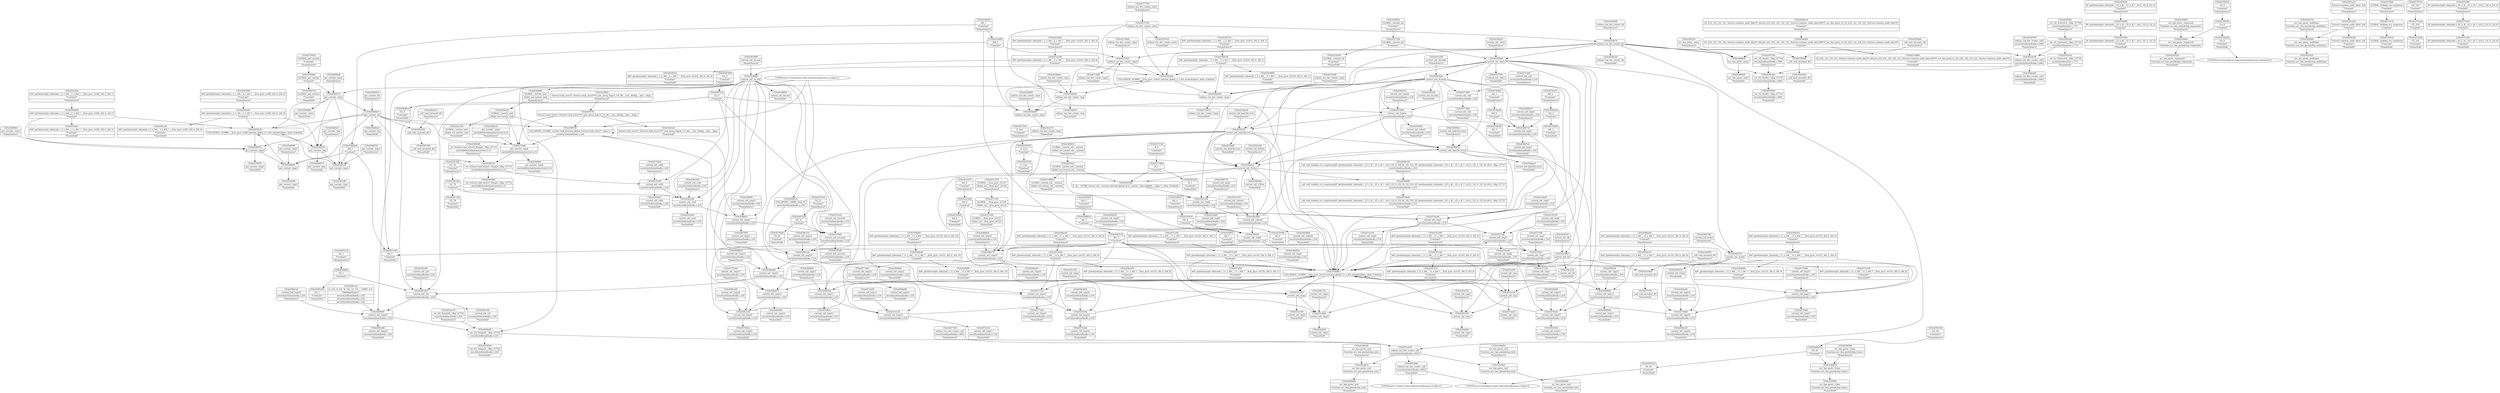 digraph {
	CE0x4581cf0 [shape=record,shape=Mrecord,label="{CE0x4581cf0|i64*_getelementptr_inbounds_(_2_x_i64_,_2_x_i64_*___llvm_gcov_ctr98,_i64_0,_i64_0)|*Constant*|*SummSink*}"]
	CE0x45999e0 [shape=record,shape=Mrecord,label="{CE0x45999e0|current_sid:_land.lhs.true2|*SummSource*}"]
	CE0x4571f80 [shape=record,shape=Mrecord,label="{CE0x4571f80|i8_1|*Constant*}"]
	CE0x458bff0 [shape=record,shape=Mrecord,label="{CE0x458bff0|i64*_getelementptr_inbounds_(_11_x_i64_,_11_x_i64_*___llvm_gcov_ctr125,_i64_0,_i64_10)|*Constant*|*SummSink*}"]
	CE0x4557590 [shape=record,shape=Mrecord,label="{CE0x4557590|current_sid:_entry|*SummSink*}"]
	CE0x4567850 [shape=record,shape=Mrecord,label="{CE0x4567850|current_sid:_tmp21|security/selinux/hooks.c,218|*SummSink*}"]
	CE0x456bab0 [shape=record,shape=Mrecord,label="{CE0x456bab0|current_sid:_tmp18|security/selinux/hooks.c,218|*SummSource*}"]
	CE0x45814d0 [shape=record,shape=Mrecord,label="{CE0x45814d0|current_sid:_cred|security/selinux/hooks.c,218}"]
	CE0x455c300 [shape=record,shape=Mrecord,label="{CE0x455c300|current_sid:_tmp2|*SummSource*}"]
	CE0x4585130 [shape=record,shape=Mrecord,label="{CE0x4585130|i32_1|*Constant*|*SummSource*}"]
	CE0x457e370 [shape=record,shape=Mrecord,label="{CE0x457e370|GLOBAL:___llvm_gcov_ctr125|Global_var:__llvm_gcov_ctr125|*SummSource*}"]
	CE0x455fe40 [shape=record,shape=Mrecord,label="{CE0x455fe40|current_sid:_tmp9|security/selinux/hooks.c,218}"]
	CE0x455f2d0 [shape=record,shape=Mrecord,label="{CE0x455f2d0|i8*_getelementptr_inbounds_(_25_x_i8_,_25_x_i8_*_.str3,_i32_0,_i32_0)|*Constant*|*SummSource*}"]
	CE0x459de50 [shape=record,shape=Mrecord,label="{CE0x459de50|GLOBAL:_current_task|Global_var:current_task}"]
	CE0x457a3c0 [shape=record,shape=Mrecord,label="{CE0x457a3c0|current_sid:_tmp12|security/selinux/hooks.c,218|*SummSink*}"]
	CE0x45819e0 [shape=record,shape=Mrecord,label="{CE0x45819e0|current_sid:_sid|security/selinux/hooks.c,220|*SummSource*}"]
	CE0x456ac60 [shape=record,shape=Mrecord,label="{CE0x456ac60|i64*_getelementptr_inbounds_(_11_x_i64_,_11_x_i64_*___llvm_gcov_ctr125,_i64_0,_i64_8)|*Constant*|*SummSink*}"]
	CE0x4559fb0 [shape=record,shape=Mrecord,label="{CE0x4559fb0|avc_has_perm:_requested|Function::avc_has_perm&Arg::requested::|*SummSource*}"]
	CE0x45667d0 [shape=record,shape=Mrecord,label="{CE0x45667d0|current_sid:_if.end|*SummSource*}"]
	CE0x4587b30 [shape=record,shape=Mrecord,label="{CE0x4587b30|current_sid:_if.end|*SummSink*}"]
	CE0x4563640 [shape=record,shape=Mrecord,label="{CE0x4563640|current_sid:_tobool1|security/selinux/hooks.c,218}"]
	CE0x4568810 [shape=record,shape=Mrecord,label="{CE0x4568810|i64_5|*Constant*}"]
	CE0x4563750 [shape=record,shape=Mrecord,label="{CE0x4563750|current_sid:_tobool1|security/selinux/hooks.c,218|*SummSource*}"]
	CE0x4580bf0 [shape=record,shape=Mrecord,label="{CE0x4580bf0|current_sid:_tmp13|security/selinux/hooks.c,218}"]
	CE0x4573df0 [shape=record,shape=Mrecord,label="{CE0x4573df0|selinux_tun_dev_create:_tmp3|*SummSink*}"]
	CE0x458bcf0 [shape=record,shape=Mrecord,label="{CE0x458bcf0|i64*_getelementptr_inbounds_(_11_x_i64_,_11_x_i64_*___llvm_gcov_ctr125,_i64_0,_i64_10)|*Constant*}"]
	CE0x457c400 [shape=record,shape=Mrecord,label="{CE0x457c400|current_sid:_call|security/selinux/hooks.c,218|*SummSource*}"]
	CE0x4570a60 [shape=record,shape=Mrecord,label="{CE0x4570a60|get_current:_tmp4|./arch/x86/include/asm/current.h,14}"]
	CE0x4566970 [shape=record,shape=Mrecord,label="{CE0x4566970|get_current:_tmp|*SummSink*}"]
	CE0x457fad0 [shape=record,shape=Mrecord,label="{CE0x457fad0|i32_22|*Constant*|*SummSink*}"]
	CE0x455c190 [shape=record,shape=Mrecord,label="{CE0x455c190|current_sid:_tmp2|*SummSink*}"]
	CE0x4587ca0 [shape=record,shape=Mrecord,label="{CE0x4587ca0|i64*_getelementptr_inbounds_(_11_x_i64_,_11_x_i64_*___llvm_gcov_ctr125,_i64_0,_i64_0)|*Constant*}"]
	CE0x4561b60 [shape=record,shape=Mrecord,label="{CE0x4561b60|current_sid:_do.body}"]
	CE0x4558a50 [shape=record,shape=Mrecord,label="{CE0x4558a50|i64*_getelementptr_inbounds_(_2_x_i64_,_2_x_i64_*___llvm_gcov_ctr410,_i64_0,_i64_0)|*Constant*|*SummSink*}"]
	CE0x455b030 [shape=record,shape=Mrecord,label="{CE0x455b030|i64*_getelementptr_inbounds_(_2_x_i64_,_2_x_i64_*___llvm_gcov_ctr410,_i64_0,_i64_1)|*Constant*}"]
	CE0x4574ed0 [shape=record,shape=Mrecord,label="{CE0x4574ed0|current_sid:_tmp5|security/selinux/hooks.c,218}"]
	CE0x4558580 [shape=record,shape=Mrecord,label="{CE0x4558580|avc_has_perm:_tclass|Function::avc_has_perm&Arg::tclass::|*SummSource*}"]
	CE0x4580b80 [shape=record,shape=Mrecord,label="{CE0x4580b80|current_sid:_tmp13|security/selinux/hooks.c,218|*SummSink*}"]
	CE0x456bc20 [shape=record,shape=Mrecord,label="{CE0x456bc20|current_sid:_tmp18|security/selinux/hooks.c,218|*SummSink*}"]
	CE0x45865c0 [shape=record,shape=Mrecord,label="{CE0x45865c0|get_current:_bb|*SummSource*}"]
	CE0x4567450 [shape=record,shape=Mrecord,label="{CE0x4567450|i1_true|*Constant*|*SummSink*}"]
	CE0x457b330 [shape=record,shape=Mrecord,label="{CE0x457b330|current_sid:_tmp6|security/selinux/hooks.c,218|*SummSource*}"]
	CE0x3e590f0 [shape=record,shape=Mrecord,label="{CE0x3e590f0|avc_has_perm:_tclass|Function::avc_has_perm&Arg::tclass::|*SummSink*}"]
	CE0x4566160 [shape=record,shape=Mrecord,label="{CE0x4566160|_call_void_lockdep_rcu_suspicious(i8*_getelementptr_inbounds_(_25_x_i8_,_25_x_i8_*_.str3,_i32_0,_i32_0),_i32_218,_i8*_getelementptr_inbounds_(_45_x_i8_,_45_x_i8_*_.str12,_i32_0,_i32_0))_#10,_!dbg_!27727|security/selinux/hooks.c,218|*SummSource*}"]
	CE0x457b6b0 [shape=record,shape=Mrecord,label="{CE0x457b6b0|i64_3|*Constant*|*SummSource*}"]
	CE0x4585e00 [shape=record,shape=Mrecord,label="{CE0x4585e00|i64*_getelementptr_inbounds_(_2_x_i64_,_2_x_i64_*___llvm_gcov_ctr98,_i64_0,_i64_0)|*Constant*}"]
	CE0x4563430 [shape=record,shape=Mrecord,label="{CE0x4563430|current_sid:_tmp16|security/selinux/hooks.c,218|*SummSource*}"]
	CE0x457e520 [shape=record,shape=Mrecord,label="{CE0x457e520|selinux_tun_dev_create:_tmp3}"]
	CE0x45796b0 [shape=record,shape=Mrecord,label="{CE0x45796b0|GLOBAL:_get_current|*Constant*}"]
	CE0x458f4c0 [shape=record,shape=Mrecord,label="{CE0x458f4c0|current_sid:_tmp21|security/selinux/hooks.c,218}"]
	CE0x4566550 [shape=record,shape=Mrecord,label="{CE0x4566550|get_current:_tmp1|*SummSource*}"]
	CE0x62d8560 [shape=record,shape=Mrecord,label="{CE0x62d8560|avc_has_perm:_entry|*SummSink*}"]
	CE0x455cbe0 [shape=record,shape=Mrecord,label="{CE0x455cbe0|current_sid:_tmp8|security/selinux/hooks.c,218|*SummSink*}"]
	CE0x455b5b0 [shape=record,shape=Mrecord,label="{CE0x455b5b0|COLLAPSED:_GCMRE___llvm_gcov_ctr410_internal_global_2_x_i64_zeroinitializer:_elem_0:default:}"]
	CE0x455cb70 [shape=record,shape=Mrecord,label="{CE0x455cb70|i64_0|*Constant*|*SummSource*}"]
	CE0x4572c60 [shape=record,shape=Mrecord,label="{CE0x4572c60|i64*_getelementptr_inbounds_(_11_x_i64_,_11_x_i64_*___llvm_gcov_ctr125,_i64_0,_i64_1)|*Constant*|*SummSource*}"]
	CE0x4564f50 [shape=record,shape=Mrecord,label="{CE0x4564f50|current_sid:_tobool|security/selinux/hooks.c,218|*SummSink*}"]
	CE0x4588730 [shape=record,shape=Mrecord,label="{CE0x4588730|current_sid:_tmp4|security/selinux/hooks.c,218}"]
	CE0x4557160 [shape=record,shape=Mrecord,label="{CE0x4557160|GLOBAL:_current_sid|*Constant*}"]
	CE0x4563080 [shape=record,shape=Mrecord,label="{CE0x4563080|current_sid:_do.end|*SummSource*}"]
	CE0x4560c30 [shape=record,shape=Mrecord,label="{CE0x4560c30|_ret_%struct.task_struct*_%tmp4,_!dbg_!27714|./arch/x86/include/asm/current.h,14}"]
	CE0x4587d70 [shape=record,shape=Mrecord,label="{CE0x4587d70|i64*_getelementptr_inbounds_(_11_x_i64_,_11_x_i64_*___llvm_gcov_ctr125,_i64_0,_i64_0)|*Constant*|*SummSink*}"]
	CE0x45861e0 [shape=record,shape=Mrecord,label="{CE0x45861e0|current_sid:_tmp24|security/selinux/hooks.c,220|*SummSource*}"]
	CE0x45bd560 [shape=record,shape=Mrecord,label="{CE0x45bd560|get_current:_tmp3|*SummSink*}"]
	CE0x45ce5e0 [shape=record,shape=Mrecord,label="{CE0x45ce5e0|i64*_getelementptr_inbounds_(_2_x_i64_,_2_x_i64_*___llvm_gcov_ctr98,_i64_0,_i64_1)|*Constant*|*SummSource*}"]
	CE0x455a740 [shape=record,shape=Mrecord,label="{CE0x455a740|i64*_getelementptr_inbounds_(_2_x_i64_,_2_x_i64_*___llvm_gcov_ctr410,_i64_0,_i64_0)|*Constant*}"]
	CE0x457a190 [shape=record,shape=Mrecord,label="{CE0x457a190|i64*_getelementptr_inbounds_(_11_x_i64_,_11_x_i64_*___llvm_gcov_ctr125,_i64_0,_i64_6)|*Constant*|*SummSink*}"]
	"CONST[source:2(external),value:2(dynamic)][purpose:{subject}]"
	CE0x4593e70 [shape=record,shape=Mrecord,label="{CE0x4593e70|avc_has_perm:_auditdata|Function::avc_has_perm&Arg::auditdata::|*SummSource*}"]
	CE0x455af80 [shape=record,shape=Mrecord,label="{CE0x455af80|selinux_tun_dev_create:_call|security/selinux/hooks.c,4652|*SummSink*}"]
	CE0x45b65c0 [shape=record,shape=Mrecord,label="{CE0x45b65c0|get_current:_tmp|*SummSource*}"]
	CE0x4564840 [shape=record,shape=Mrecord,label="{CE0x4564840|i64*_getelementptr_inbounds_(_11_x_i64_,_11_x_i64_*___llvm_gcov_ctr125,_i64_0,_i64_9)|*Constant*}"]
	CE0x457b7d0 [shape=record,shape=Mrecord,label="{CE0x457b7d0|current_sid:_tmp6|security/selinux/hooks.c,218}"]
	CE0x4568510 [shape=record,shape=Mrecord,label="{CE0x4568510|i32_(i32,_i32,_i16,_i32,_%struct.common_audit_data*)*_bitcast_(i32_(i32,_i32,_i16,_i32,_%struct.common_audit_data.495*)*_avc_has_perm_to_i32_(i32,_i32,_i16,_i32,_%struct.common_audit_data*)*)|*Constant*|*SummSource*}"]
	CE0x4554870 [shape=record,shape=Mrecord,label="{CE0x4554870|selinux_tun_dev_create:_tmp|*SummSink*}"]
	CE0x455c200 [shape=record,shape=Mrecord,label="{CE0x455c200|current_sid:_tmp2}"]
	CE0x457dd80 [shape=record,shape=Mrecord,label="{CE0x457dd80|i32_(i32,_i32,_i16,_i32,_%struct.common_audit_data*)*_bitcast_(i32_(i32,_i32,_i16,_i32,_%struct.common_audit_data.495*)*_avc_has_perm_to_i32_(i32,_i32,_i16,_i32,_%struct.common_audit_data*)*)|*Constant*|*SummSink*}"]
	CE0x455b710 [shape=record,shape=Mrecord,label="{CE0x455b710|i64*_getelementptr_inbounds_(_2_x_i64_,_2_x_i64_*___llvm_gcov_ctr410,_i64_0,_i64_1)|*Constant*|*SummSource*}"]
	CE0x4566ef0 [shape=record,shape=Mrecord,label="{CE0x4566ef0|_ret_i32_%tmp24,_!dbg_!27742|security/selinux/hooks.c,220}"]
	CE0x455f7f0 [shape=record,shape=Mrecord,label="{CE0x455f7f0|%struct.task_struct*_(%struct.task_struct**)*_asm_movq_%gs:$_1:P_,$0_,_r,im,_dirflag_,_fpsr_,_flags_}"]
	CE0x455e470 [shape=record,shape=Mrecord,label="{CE0x455e470|current_sid:_tmp1|*SummSource*}"]
	CE0x455d200 [shape=record,shape=Mrecord,label="{CE0x455d200|current_sid:_tmp14|security/selinux/hooks.c,218|*SummSource*}"]
	CE0x457fb40 [shape=record,shape=Mrecord,label="{CE0x457fb40|current_sid:_security|security/selinux/hooks.c,218}"]
	CE0x4559890 [shape=record,shape=Mrecord,label="{CE0x4559890|i64*_getelementptr_inbounds_(_2_x_i64_,_2_x_i64_*___llvm_gcov_ctr410,_i64_0,_i64_1)|*Constant*|*SummSink*}"]
	CE0x459d220 [shape=record,shape=Mrecord,label="{CE0x459d220|get_current:_tmp4|./arch/x86/include/asm/current.h,14|*SummSource*}"]
	CE0x458c240 [shape=record,shape=Mrecord,label="{CE0x458c240|current_sid:_tmp20|security/selinux/hooks.c,218|*SummSource*}"]
	CE0x4582360 [shape=record,shape=Mrecord,label="{CE0x4582360|_call_void_mcount()_#3|*SummSink*}"]
	CE0x4593f50 [shape=record,shape=Mrecord,label="{CE0x4593f50|_ret_i32_%retval.0,_!dbg_!27728|security/selinux/avc.c,775|*SummSource*}"]
	CE0x4554f50 [shape=record,shape=Mrecord,label="{CE0x4554f50|GLOBAL:_current_sid|*Constant*|*SummSource*}"]
	CE0x457b640 [shape=record,shape=Mrecord,label="{CE0x457b640|i64_3|*Constant*|*SummSink*}"]
	CE0x458b570 [shape=record,shape=Mrecord,label="{CE0x458b570|current_sid:_tmp10|security/selinux/hooks.c,218}"]
	CE0x45777f0 [shape=record,shape=Mrecord,label="{CE0x45777f0|_call_void_mcount()_#3|*SummSink*}"]
	CE0x4581ee0 [shape=record,shape=Mrecord,label="{CE0x4581ee0|0:_i32,_4:_i32,_8:_i32,_12:_i32,_:_CMRE_4,8_|*MultipleSource*|security/selinux/hooks.c,218|security/selinux/hooks.c,218|security/selinux/hooks.c,220}"]
	CE0x4591b30 [shape=record,shape=Mrecord,label="{CE0x4591b30|avc_has_perm:_requested|Function::avc_has_perm&Arg::requested::|*SummSink*}"]
	CE0x455fae0 [shape=record,shape=Mrecord,label="{CE0x455fae0|i64*_getelementptr_inbounds_(_2_x_i64_,_2_x_i64_*___llvm_gcov_ctr98,_i64_0,_i64_1)|*Constant*|*SummSink*}"]
	CE0x45600d0 [shape=record,shape=Mrecord,label="{CE0x45600d0|current_sid:_tmp9|security/selinux/hooks.c,218|*SummSink*}"]
	CE0x455a270 [shape=record,shape=Mrecord,label="{CE0x455a270|_ret_i32_%tmp24,_!dbg_!27742|security/selinux/hooks.c,220|*SummSource*}"]
	CE0x458f340 [shape=record,shape=Mrecord,label="{CE0x458f340|COLLAPSED:_GCMRE_current_task_external_global_%struct.task_struct*:_elem_0::|security/selinux/hooks.c,218}"]
	CE0x458d560 [shape=record,shape=Mrecord,label="{CE0x458d560|current_sid:_tmp11|security/selinux/hooks.c,218}"]
	CE0x4560030 [shape=record,shape=Mrecord,label="{CE0x4560030|current_sid:_tmp9|security/selinux/hooks.c,218|*SummSource*}"]
	CE0x4578c60 [shape=record,shape=Mrecord,label="{CE0x4578c60|_call_void_lockdep_rcu_suspicious(i8*_getelementptr_inbounds_(_25_x_i8_,_25_x_i8_*_.str3,_i32_0,_i32_0),_i32_218,_i8*_getelementptr_inbounds_(_45_x_i8_,_45_x_i8_*_.str12,_i32_0,_i32_0))_#10,_!dbg_!27727|security/selinux/hooks.c,218|*SummSink*}"]
	CE0x4575fa0 [shape=record,shape=Mrecord,label="{CE0x4575fa0|GLOBAL:_lockdep_rcu_suspicious|*Constant*|*SummSource*}"]
	CE0x455f780 [shape=record,shape=Mrecord,label="{CE0x455f780|i64_4|*Constant*|*SummSink*}"]
	CE0x4561ce0 [shape=record,shape=Mrecord,label="{CE0x4561ce0|current_sid:_tmp}"]
	CE0x457ba70 [shape=record,shape=Mrecord,label="{CE0x457ba70|i64_2|*Constant*|*SummSource*}"]
	CE0x4554a80 [shape=record,shape=Mrecord,label="{CE0x4554a80|i64*_getelementptr_inbounds_(_2_x_i64_,_2_x_i64_*___llvm_gcov_ctr410,_i64_0,_i64_0)|*Constant*|*SummSource*}"]
	CE0x4588810 [shape=record,shape=Mrecord,label="{CE0x4588810|current_sid:_tmp4|security/selinux/hooks.c,218|*SummSource*}"]
	CE0x4554500 [shape=record,shape=Mrecord,label="{CE0x4554500|GLOBAL:_current_sid|*Constant*|*SummSink*}"]
	CE0x4577430 [shape=record,shape=Mrecord,label="{CE0x4577430|current_sid:_tmp15|security/selinux/hooks.c,218|*SummSource*}"]
	CE0x4557520 [shape=record,shape=Mrecord,label="{CE0x4557520|selinux_tun_dev_create:_entry}"]
	CE0x592ad10 [shape=record,shape=Mrecord,label="{CE0x592ad10|avc_has_perm:_ssid|Function::avc_has_perm&Arg::ssid::}"]
	CE0x455d350 [shape=record,shape=Mrecord,label="{CE0x455d350|current_sid:_tmp14|security/selinux/hooks.c,218|*SummSink*}"]
	CE0x4580020 [shape=record,shape=Mrecord,label="{CE0x4580020|COLLAPSED:_CMRE:_elem_0::|security/selinux/hooks.c,218}"]
	CE0x459cbc0 [shape=record,shape=Mrecord,label="{CE0x459cbc0|%struct.task_struct*_(%struct.task_struct**)*_asm_movq_%gs:$_1:P_,$0_,_r,im,_dirflag_,_fpsr_,_flags_|*SummSink*}"]
	CE0x457a200 [shape=record,shape=Mrecord,label="{CE0x457a200|current_sid:_tmp12|security/selinux/hooks.c,218|*SummSource*}"]
	CE0x45d9970 [shape=record,shape=Mrecord,label="{CE0x45d9970|get_current:_tmp2}"]
	CE0x4595160 [shape=record,shape=Mrecord,label="{CE0x4595160|i16_49|*Constant*|*SummSource*}"]
	CE0x4593fc0 [shape=record,shape=Mrecord,label="{CE0x4593fc0|avc_has_perm:_auditdata|Function::avc_has_perm&Arg::auditdata::|*SummSink*}"]
	CE0x457a670 [shape=record,shape=Mrecord,label="{CE0x457a670|selinux_tun_dev_create:_call|security/selinux/hooks.c,4652}"]
	CE0x455f360 [shape=record,shape=Mrecord,label="{CE0x455f360|i8*_getelementptr_inbounds_(_25_x_i8_,_25_x_i8_*_.str3,_i32_0,_i32_0)|*Constant*|*SummSink*}"]
	CE0x458c1d0 [shape=record,shape=Mrecord,label="{CE0x458c1d0|current_sid:_tmp20|security/selinux/hooks.c,218}"]
	CE0x4592cd0 [shape=record,shape=Mrecord,label="{CE0x4592cd0|_ret_i32_%retval.0,_!dbg_!27728|security/selinux/avc.c,775}"]
	CE0x45656e0 [shape=record,shape=Mrecord,label="{CE0x45656e0|GLOBAL:_current_sid.__warned|Global_var:current_sid.__warned}"]
	CE0x45609b0 [shape=record,shape=Mrecord,label="{CE0x45609b0|get_current:_entry|*SummSink*}"]
	CE0x457e1f0 [shape=record,shape=Mrecord,label="{CE0x457e1f0|GLOBAL:___llvm_gcov_ctr125|Global_var:__llvm_gcov_ctr125}"]
	CE0x45b60f0 [shape=record,shape=Mrecord,label="{CE0x45b60f0|GLOBAL:_current_task|Global_var:current_task|*SummSource*}"]
	CE0x4565c80 [shape=record,shape=Mrecord,label="{CE0x4565c80|get_current:_tmp1|*SummSink*}"]
	CE0x455fc40 [shape=record,shape=Mrecord,label="{CE0x455fc40|current_sid:_bb|*SummSource*}"]
	CE0x459aae0 [shape=record,shape=Mrecord,label="{CE0x459aae0|current_sid:_land.lhs.true2|*SummSink*}"]
	CE0x4559da0 [shape=record,shape=Mrecord,label="{CE0x4559da0|avc_has_perm:_requested|Function::avc_has_perm&Arg::requested::}"]
	CE0x45779d0 [shape=record,shape=Mrecord,label="{CE0x45779d0|current_sid:_call|security/selinux/hooks.c,218|*SummSink*}"]
	CE0x45862d0 [shape=record,shape=Mrecord,label="{CE0x45862d0|current_sid:_tmp24|security/selinux/hooks.c,220|*SummSink*}"]
	CE0x4579410 [shape=record,shape=Mrecord,label="{CE0x4579410|current_sid:_call4|security/selinux/hooks.c,218|*SummSink*}"]
	CE0x4577220 [shape=record,shape=Mrecord,label="{CE0x4577220|current_sid:_tmp7|security/selinux/hooks.c,218|*SummSink*}"]
	CE0x4584fb0 [shape=record,shape=Mrecord,label="{CE0x4584fb0|i32_1|*Constant*}"]
	CE0x45740b0 [shape=record,shape=Mrecord,label="{CE0x45740b0|selinux_tun_dev_create:_tmp3|*SummSource*}"]
	CE0x45599b0 [shape=record,shape=Mrecord,label="{CE0x45599b0|current_sid:_entry}"]
	CE0x4566af0 [shape=record,shape=Mrecord,label="{CE0x4566af0|i32_(i32,_i32,_i16,_i32,_%struct.common_audit_data*)*_bitcast_(i32_(i32,_i32,_i16,_i32,_%struct.common_audit_data.495*)*_avc_has_perm_to_i32_(i32,_i32,_i16,_i32,_%struct.common_audit_data*)*)|*Constant*}"]
	CE0x45d99e0 [shape=record,shape=Mrecord,label="{CE0x45d99e0|get_current:_tmp2|*SummSource*}"]
	CE0x45761a0 [shape=record,shape=Mrecord,label="{CE0x45761a0|i32_218|*Constant*}"]
	"CONST[source:1(input),value:2(dynamic)][purpose:{subject}]"
	CE0x4579e20 [shape=record,shape=Mrecord,label="{CE0x4579e20|current_sid:_tmp14|security/selinux/hooks.c,218}"]
	CE0x4554be0 [shape=record,shape=Mrecord,label="{CE0x4554be0|selinux_tun_dev_create:_tmp}"]
	CE0x45855d0 [shape=record,shape=Mrecord,label="{CE0x45855d0|COLLAPSED:_GCMRE___llvm_gcov_ctr98_internal_global_2_x_i64_zeroinitializer:_elem_0:default:}"]
	CE0x4567160 [shape=record,shape=Mrecord,label="{CE0x4567160|selinux_tun_dev_create:_call|security/selinux/hooks.c,4652|*SummSource*}"]
	CE0x4572bf0 [shape=record,shape=Mrecord,label="{CE0x4572bf0|i64*_getelementptr_inbounds_(_11_x_i64_,_11_x_i64_*___llvm_gcov_ctr125,_i64_0,_i64_1)|*Constant*}"]
	CE0x455cc50 [shape=record,shape=Mrecord,label="{CE0x455cc50|current_sid:_tmp5|security/selinux/hooks.c,218|*SummSink*}"]
	CE0x45864e0 [shape=record,shape=Mrecord,label="{CE0x45864e0|get_current:_bb}"]
	CE0x5c06090 [shape=record,shape=Mrecord,label="{CE0x5c06090|avc_has_perm:_tsid|Function::avc_has_perm&Arg::tsid::|*SummSource*}"]
	CE0x4591a50 [shape=record,shape=Mrecord,label="{CE0x4591a50|%struct.common_audit_data*_null|*Constant*}"]
	CE0x455f4e0 [shape=record,shape=Mrecord,label="{CE0x455f4e0|i64_4|*Constant*}"]
	CE0x457d6c0 [shape=record,shape=Mrecord,label="{CE0x457d6c0|current_sid:_tmp20|security/selinux/hooks.c,218|*SummSink*}"]
	CE0x458d690 [shape=record,shape=Mrecord,label="{CE0x458d690|current_sid:_tmp11|security/selinux/hooks.c,218|*SummSource*}"]
	CE0x45549d0 [shape=record,shape=Mrecord,label="{CE0x45549d0|current_sid:_do.end}"]
	CE0x45869f0 [shape=record,shape=Mrecord,label="{CE0x45869f0|get_current:_tmp3|*SummSource*}"]
	CE0x456be50 [shape=record,shape=Mrecord,label="{CE0x456be50|current_sid:_tmp19|security/selinux/hooks.c,218}"]
	"CONST[source:0(mediator),value:2(dynamic)][purpose:{object}]"
	CE0x4575e70 [shape=record,shape=Mrecord,label="{CE0x4575e70|GLOBAL:_lockdep_rcu_suspicious|*Constant*}"]
	CE0x4568ad0 [shape=record,shape=Mrecord,label="{CE0x4568ad0|avc_has_perm:_ssid|Function::avc_has_perm&Arg::ssid::|*SummSink*}"]
	CE0x45773c0 [shape=record,shape=Mrecord,label="{CE0x45773c0|current_sid:_tmp15|security/selinux/hooks.c,218}"]
	CE0x5c05fb0 [shape=record,shape=Mrecord,label="{CE0x5c05fb0|avc_has_perm:_tsid|Function::avc_has_perm&Arg::tsid::}"]
	CE0x45812d0 [shape=record,shape=Mrecord,label="{CE0x45812d0|i32_78|*Constant*}"]
	CE0x4554060 [shape=record,shape=Mrecord,label="{CE0x4554060|_ret_i32_%tmp24,_!dbg_!27742|security/selinux/hooks.c,220|*SummSink*}"]
	CE0x45684a0 [shape=record,shape=Mrecord,label="{CE0x45684a0|avc_has_perm:_entry}"]
	CE0x4565120 [shape=record,shape=Mrecord,label="{CE0x4565120|i64_1|*Constant*}"]
	CE0x455ff50 [shape=record,shape=Mrecord,label="{CE0x455ff50|i64_5|*Constant*|*SummSink*}"]
	CE0x45813b0 [shape=record,shape=Mrecord,label="{CE0x45813b0|i32_78|*Constant*|*SummSource*}"]
	CE0x455c090 [shape=record,shape=Mrecord,label="{CE0x455c090|i64*_getelementptr_inbounds_(_11_x_i64_,_11_x_i64_*___llvm_gcov_ctr125,_i64_0,_i64_0)|*Constant*|*SummSource*}"]
	CE0x457cb30 [shape=record,shape=Mrecord,label="{CE0x457cb30|i8*_getelementptr_inbounds_(_45_x_i8_,_45_x_i8_*_.str12,_i32_0,_i32_0)|*Constant*}"]
	CE0x45597e0 [shape=record,shape=Mrecord,label="{CE0x45597e0|selinux_tun_dev_create:_entry|*SummSink*}"]
	CE0x45886c0 [shape=record,shape=Mrecord,label="{CE0x45886c0|i32_0|*Constant*|*SummSink*}"]
	CE0x455c9e0 [shape=record,shape=Mrecord,label="{CE0x455c9e0|i64_0|*Constant*}"]
	CE0x4584bc0 [shape=record,shape=Mrecord,label="{CE0x4584bc0|current_sid:_tmp23|security/selinux/hooks.c,218|*SummSource*}"]
	CE0x4584860 [shape=record,shape=Mrecord,label="{CE0x4584860|current_sid:_tmp22|security/selinux/hooks.c,218|*SummSink*}"]
	CE0x4557b90 [shape=record,shape=Mrecord,label="{CE0x4557b90|current_sid:_tobool|security/selinux/hooks.c,218}"]
	CE0x45586e0 [shape=record,shape=Mrecord,label="{CE0x45586e0|selinux_tun_dev_create:_tmp|*SummSource*}"]
	CE0x4581540 [shape=record,shape=Mrecord,label="{CE0x4581540|current_sid:_sid|security/selinux/hooks.c,220|*SummSink*}"]
	CE0x4554c90 [shape=record,shape=Mrecord,label="{CE0x4554c90|selinux_tun_dev_create:_call1|security/selinux/hooks.c,4661}"]
	CE0x4564a10 [shape=record,shape=Mrecord,label="{CE0x4564a10|i64*_getelementptr_inbounds_(_11_x_i64_,_11_x_i64_*___llvm_gcov_ctr125,_i64_0,_i64_9)|*Constant*|*SummSource*}"]
	CE0x456c720 [shape=record,shape=Mrecord,label="{CE0x456c720|current_sid:_tmp3|*SummSource*}"]
	CE0x457af50 [shape=record,shape=Mrecord,label="{CE0x457af50|i64*_getelementptr_inbounds_(_11_x_i64_,_11_x_i64_*___llvm_gcov_ctr125,_i64_0,_i64_1)|*Constant*|*SummSink*}"]
	CE0x4558320 [shape=record,shape=Mrecord,label="{CE0x4558320|i32_8|*Constant*|*SummSource*}"]
	CE0x45866a0 [shape=record,shape=Mrecord,label="{CE0x45866a0|get_current:_bb|*SummSink*}"]
	CE0x45975d0 [shape=record,shape=Mrecord,label="{CE0x45975d0|_ret_i32_%call1,_!dbg_!27714|security/selinux/hooks.c,4661|*SummSource*}"]
	CE0x457e180 [shape=record,shape=Mrecord,label="{CE0x457e180|GLOBAL:___llvm_gcov_ctr125|Global_var:__llvm_gcov_ctr125|*SummSink*}"]
	CE0x45582b0 [shape=record,shape=Mrecord,label="{CE0x45582b0|i32_8|*Constant*|*SummSink*}"]
	CE0x4560b90 [shape=record,shape=Mrecord,label="{CE0x4560b90|_ret_%struct.task_struct*_%tmp4,_!dbg_!27714|./arch/x86/include/asm/current.h,14|*SummSource*}"]
	CE0x45860f0 [shape=record,shape=Mrecord,label="{CE0x45860f0|current_sid:_tmp24|security/selinux/hooks.c,220}"]
	CE0x457cc60 [shape=record,shape=Mrecord,label="{CE0x457cc60|i8*_getelementptr_inbounds_(_45_x_i8_,_45_x_i8_*_.str12,_i32_0,_i32_0)|*Constant*|*SummSink*}"]
	CE0x4580cf0 [shape=record,shape=Mrecord,label="{CE0x4580cf0|current_sid:_tmp13|security/selinux/hooks.c,218|*SummSource*}"]
	CE0x45770f0 [shape=record,shape=Mrecord,label="{CE0x45770f0|current_sid:_tmp7|security/selinux/hooks.c,218|*SummSource*}"]
	CE0x4581340 [shape=record,shape=Mrecord,label="{CE0x4581340|i32_78|*Constant*|*SummSink*}"]
	CE0x4558790 [shape=record,shape=Mrecord,label="{CE0x4558790|selinux_tun_dev_create:_call1|security/selinux/hooks.c,4661|*SummSource*}"]
	CE0x4587510 [shape=record,shape=Mrecord,label="{CE0x4587510|i32_0|*Constant*}"]
	CE0x4570970 [shape=record,shape=Mrecord,label="{CE0x4570970|get_current:_tmp2|*SummSink*}"]
	CE0x4573a30 [shape=record,shape=Mrecord,label="{CE0x4573a30|i32_218|*Constant*|*SummSink*}"]
	CE0x455cb00 [shape=record,shape=Mrecord,label="{CE0x455cb00|i64_0|*Constant*|*SummSink*}"]
	CE0x4572100 [shape=record,shape=Mrecord,label="{CE0x4572100|i8_1|*Constant*|*SummSource*}"]
	CE0x4599910 [shape=record,shape=Mrecord,label="{CE0x4599910|current_sid:_land.lhs.true2}"]
	CE0x455daf0 [shape=record,shape=Mrecord,label="{CE0x455daf0|current_sid:_land.lhs.true|*SummSink*}"]
	CE0x4592c60 [shape=record,shape=Mrecord,label="{CE0x4592c60|%struct.common_audit_data*_null|*Constant*|*SummSink*}"]
	CE0x455ffc0 [shape=record,shape=Mrecord,label="{CE0x455ffc0|current_sid:_tmp11|security/selinux/hooks.c,218|*SummSink*}"]
	CE0x4591ac0 [shape=record,shape=Mrecord,label="{CE0x4591ac0|%struct.common_audit_data*_null|*Constant*|*SummSource*}"]
	CE0x455fcb0 [shape=record,shape=Mrecord,label="{CE0x455fcb0|current_sid:_land.lhs.true}"]
	CE0x4595220 [shape=record,shape=Mrecord,label="{CE0x4595220|i16_49|*Constant*|*SummSink*}"]
	CE0x455f610 [shape=record,shape=Mrecord,label="{CE0x455f610|i64_4|*Constant*|*SummSource*}"]
	CE0x456acd0 [shape=record,shape=Mrecord,label="{CE0x456acd0|i64*_getelementptr_inbounds_(_11_x_i64_,_11_x_i64_*___llvm_gcov_ctr125,_i64_0,_i64_8)|*Constant*|*SummSource*}"]
	CE0x4579830 [shape=record,shape=Mrecord,label="{CE0x4579830|GLOBAL:_get_current|*Constant*|*SummSource*}"]
	CE0x4563880 [shape=record,shape=Mrecord,label="{CE0x4563880|current_sid:_tobool1|security/selinux/hooks.c,218|*SummSink*}"]
	CE0x455feb0 [shape=record,shape=Mrecord,label="{CE0x455feb0|i64_5|*Constant*|*SummSource*}"]
	CE0x4563350 [shape=record,shape=Mrecord,label="{CE0x4563350|current_sid:_tmp16|security/selinux/hooks.c,218}"]
	CE0x45612a0 [shape=record,shape=Mrecord,label="{CE0x45612a0|current_sid:_tmp8|security/selinux/hooks.c,218}"]
	CE0x455bbe0 [shape=record,shape=Mrecord,label="{CE0x455bbe0|i64_1|*Constant*|*SummSource*}"]
	CE0x4566a80 [shape=record,shape=Mrecord,label="{CE0x4566a80|selinux_tun_dev_create:_call1|security/selinux/hooks.c,4661|*SummSink*}"]
	CE0x458c0d0 [shape=record,shape=Mrecord,label="{CE0x458c0d0|_ret_%struct.task_struct*_%tmp4,_!dbg_!27714|./arch/x86/include/asm/current.h,14|*SummSink*}"]
	CE0x459ac90 [shape=record,shape=Mrecord,label="{CE0x459ac90|current_sid:_if.then|*SummSource*}"]
	CE0x455c020 [shape=record,shape=Mrecord,label="{CE0x455c020|current_sid:_tmp|*SummSource*}"]
	CE0x455c460 [shape=record,shape=Mrecord,label="{CE0x455c460|_call_void_mcount()_#3}"]
	CE0x459abc0 [shape=record,shape=Mrecord,label="{CE0x459abc0|current_sid:_if.then}"]
	CE0x45774a0 [shape=record,shape=Mrecord,label="{CE0x45774a0|current_sid:_tmp15|security/selinux/hooks.c,218|*SummSink*}"]
	CE0x4582220 [shape=record,shape=Mrecord,label="{CE0x4582220|_call_void_mcount()_#3}"]
	CE0x45792a0 [shape=record,shape=Mrecord,label="{CE0x45792a0|current_sid:_call4|security/selinux/hooks.c,218|*SummSource*}"]
	CE0x457b5b0 [shape=record,shape=Mrecord,label="{CE0x457b5b0|i64_2|*Constant*|*SummSink*}"]
	CE0x455f920 [shape=record,shape=Mrecord,label="{CE0x455f920|%struct.task_struct*_(%struct.task_struct**)*_asm_movq_%gs:$_1:P_,$0_,_r,im,_dirflag_,_fpsr_,_flags_|*SummSource*}"]
	CE0x457ba00 [shape=record,shape=Mrecord,label="{CE0x457ba00|i64_3|*Constant*}"]
	CE0x457aee0 [shape=record,shape=Mrecord,label="{CE0x457aee0|current_sid:_tmp|*SummSink*}"]
	CE0x457d070 [shape=record,shape=Mrecord,label="{CE0x457d070|selinux_tun_dev_create:_tmp2|*SummSink*}"]
	CE0x4564b80 [shape=record,shape=Mrecord,label="{CE0x4564b80|i64*_getelementptr_inbounds_(_11_x_i64_,_11_x_i64_*___llvm_gcov_ctr125,_i64_0,_i64_9)|*Constant*|*SummSink*}"]
	CE0x455de40 [shape=record,shape=Mrecord,label="{CE0x455de40|selinux_tun_dev_create:_tmp1}"]
	CE0x4573750 [shape=record,shape=Mrecord,label="{CE0x4573750|i32_218|*Constant*|*SummSource*}"]
	CE0x455e660 [shape=record,shape=Mrecord,label="{CE0x455e660|current_sid:_tmp1|*SummSink*}"]
	CE0x4561d50 [shape=record,shape=Mrecord,label="{CE0x4561d50|current_sid:_do.body|*SummSource*}"]
	CE0x45ac7b0 [shape=record,shape=Mrecord,label="{CE0x45ac7b0|GLOBAL:_current_task|Global_var:current_task|*SummSink*}"]
	CE0x4565250 [shape=record,shape=Mrecord,label="{CE0x4565250|current_sid:_tmp1}"]
	CE0x4577890 [shape=record,shape=Mrecord,label="{CE0x4577890|current_sid:_call|security/selinux/hooks.c,218}"]
	CE0x4562f20 [shape=record,shape=Mrecord,label="{CE0x4562f20|avc_has_perm:_entry|*SummSource*}"]
	CE0x4579c90 [shape=record,shape=Mrecord,label="{CE0x4579c90|i64*_getelementptr_inbounds_(_11_x_i64_,_11_x_i64_*___llvm_gcov_ctr125,_i64_0,_i64_8)|*Constant*}"]
	CE0x4589090 [shape=record,shape=Mrecord,label="{CE0x4589090|i64*_getelementptr_inbounds_(_2_x_i64_,_2_x_i64_*___llvm_gcov_ctr98,_i64_0,_i64_1)|*Constant*}"]
	CE0x457fcd0 [shape=record,shape=Mrecord,label="{CE0x457fcd0|current_sid:_security|security/selinux/hooks.c,218|*SummSink*}"]
	CE0x4567b50 [shape=record,shape=Mrecord,label="{CE0x4567b50|i32_22|*Constant*|*SummSource*}"]
	CE0x455b9d0 [shape=record,shape=Mrecord,label="{CE0x455b9d0|selinux_tun_dev_create:_bb|*SummSource*}"]
	CE0x4580310 [shape=record,shape=Mrecord,label="{CE0x4580310|current_sid:_tmp22|security/selinux/hooks.c,218|*SummSource*}"]
	CE0x45963a0 [shape=record,shape=Mrecord,label="{CE0x45963a0|_ret_i32_%call1,_!dbg_!27714|security/selinux/hooks.c,4661}"]
	CE0x4561100 [shape=record,shape=Mrecord,label="{CE0x4561100|i64_1|*Constant*|*SummSink*}"]
	CE0x45822c0 [shape=record,shape=Mrecord,label="{CE0x45822c0|_call_void_mcount()_#3|*SummSource*}"]
	CE0x4571da0 [shape=record,shape=Mrecord,label="{CE0x4571da0|current_sid:_tmp16|security/selinux/hooks.c,218|*SummSink*}"]
	CE0x455dd90 [shape=record,shape=Mrecord,label="{CE0x455dd90|_call_void_mcount()_#3|*SummSource*}"]
	CE0x455a060 [shape=record,shape=Mrecord,label="{CE0x455a060|i64_1|*Constant*}"]
	CE0x458d2f0 [shape=record,shape=Mrecord,label="{CE0x458d2f0|current_sid:_tmp10|security/selinux/hooks.c,218|*SummSink*}"]
	CE0x455f080 [shape=record,shape=Mrecord,label="{CE0x455f080|i8*_getelementptr_inbounds_(_25_x_i8_,_25_x_i8_*_.str3,_i32_0,_i32_0)|*Constant*}"]
	CE0x45756d0 [shape=record,shape=Mrecord,label="{CE0x45756d0|current_sid:_tmp18|security/selinux/hooks.c,218}"]
	CE0x4597690 [shape=record,shape=Mrecord,label="{CE0x4597690|_ret_i32_%call1,_!dbg_!27714|security/selinux/hooks.c,4661|*SummSink*}"]
	CE0x458c060 [shape=record,shape=Mrecord,label="{CE0x458c060|current_sid:_tmp19|security/selinux/hooks.c,218|*SummSink*}"]
	CE0x5c06020 [shape=record,shape=Mrecord,label="{CE0x5c06020|avc_has_perm:_tclass|Function::avc_has_perm&Arg::tclass::}"]
	CE0x64db980 [shape=record,shape=Mrecord,label="{CE0x64db980|avc_has_perm:_tsid|Function::avc_has_perm&Arg::tsid::|*SummSink*}"]
	CE0x4561a30 [shape=record,shape=Mrecord,label="{CE0x4561a30|current_sid:_bb|*SummSink*}"]
	CE0x45852d0 [shape=record,shape=Mrecord,label="{CE0x45852d0|i32_1|*Constant*|*SummSink*}"]
	CE0x456ae60 [shape=record,shape=Mrecord,label="{CE0x456ae60|selinux_tun_dev_create:_tmp2}"]
	CE0x45607c0 [shape=record,shape=Mrecord,label="{CE0x45607c0|get_current:_entry}"]
	CE0x64dba10 [shape=record,shape=Mrecord,label="{CE0x64dba10|i16_49|*Constant*}"]
	CE0x457b440 [shape=record,shape=Mrecord,label="{CE0x457b440|current_sid:_tmp6|security/selinux/hooks.c,218|*SummSink*}"]
	CE0x457fc00 [shape=record,shape=Mrecord,label="{CE0x457fc00|current_sid:_security|security/selinux/hooks.c,218|*SummSource*}"]
	CE0x457d990 [shape=record,shape=Mrecord,label="{CE0x457d990|GLOBAL:_current_sid.__warned|Global_var:current_sid.__warned|*SummSink*}"]
	CE0x4558240 [shape=record,shape=Mrecord,label="{CE0x4558240|i32_8|*Constant*}"]
	CE0x4584a90 [shape=record,shape=Mrecord,label="{CE0x4584a90|current_sid:_tmp23|security/selinux/hooks.c,218}"]
	CE0x458f5f0 [shape=record,shape=Mrecord,label="{CE0x458f5f0|current_sid:_tmp21|security/selinux/hooks.c,218|*SummSource*}"]
	CE0x4555e90 [shape=record,shape=Mrecord,label="{CE0x4555e90|selinux_tun_dev_create:_tmp2|*SummSource*}"]
	CE0x45868f0 [shape=record,shape=Mrecord,label="{CE0x45868f0|get_current:_tmp3}"]
	CE0x4559a60 [shape=record,shape=Mrecord,label="{CE0x4559a60|_call_void_mcount()_#3|*SummSource*}"]
	CE0x45853b0 [shape=record,shape=Mrecord,label="{CE0x45853b0|current_sid:_sid|security/selinux/hooks.c,220}"]
	CE0x4558420 [shape=record,shape=Mrecord,label="{CE0x4558420|current_sid:_entry|*SummSource*}"]
	CE0x4564ee0 [shape=record,shape=Mrecord,label="{CE0x4564ee0|i64_2|*Constant*}"]
	CE0x4558e70 [shape=record,shape=Mrecord,label="{CE0x4558e70|selinux_tun_dev_create:_bb}"]
	CE0x4584d90 [shape=record,shape=Mrecord,label="{CE0x4584d90|current_sid:_tmp23|security/selinux/hooks.c,218|*SummSink*}"]
	CE0x45608d0 [shape=record,shape=Mrecord,label="{CE0x45608d0|get_current:_entry|*SummSource*}"]
	CE0x4585560 [shape=record,shape=Mrecord,label="{CE0x4585560|get_current:_tmp}"]
	CE0x4588eb0 [shape=record,shape=Mrecord,label="{CE0x4588eb0|current_sid:_if.then|*SummSink*}"]
	CE0x455b660 [shape=record,shape=Mrecord,label="{CE0x455b660|selinux_tun_dev_create:_tmp1|*SummSource*}"]
	CE0x4592d40 [shape=record,shape=Mrecord,label="{CE0x4592d40|avc_has_perm:_auditdata|Function::avc_has_perm&Arg::auditdata::}"]
	CE0x4566de0 [shape=record,shape=Mrecord,label="{CE0x4566de0|i64_1|*Constant*}"]
	CE0x4576fc0 [shape=record,shape=Mrecord,label="{CE0x4576fc0|current_sid:_tmp7|security/selinux/hooks.c,218}"]
	CE0x45752f0 [shape=record,shape=Mrecord,label="{CE0x45752f0|current_sid:_tmp17|security/selinux/hooks.c,218|*SummSink*}"]
	CE0x458b6a0 [shape=record,shape=Mrecord,label="{CE0x458b6a0|current_sid:_tmp10|security/selinux/hooks.c,218|*SummSource*}"]
	CE0x4565810 [shape=record,shape=Mrecord,label="{CE0x4565810|GLOBAL:_current_sid.__warned|Global_var:current_sid.__warned|*SummSource*}"]
	CE0x4577750 [shape=record,shape=Mrecord,label="{CE0x4577750|selinux_tun_dev_create:_entry|*SummSource*}"]
	CE0x45672e0 [shape=record,shape=Mrecord,label="{CE0x45672e0|i1_true|*Constant*|*SummSource*}"]
	CE0x62d85d0 [shape=record,shape=Mrecord,label="{CE0x62d85d0|avc_has_perm:_ssid|Function::avc_has_perm&Arg::ssid::|*SummSource*}"]
	CE0x4568300 [shape=record,shape=Mrecord,label="{CE0x4568300|i64*_getelementptr_inbounds_(_11_x_i64_,_11_x_i64_*___llvm_gcov_ctr125,_i64_0,_i64_6)|*Constant*|*SummSource*}"]
	CE0x4568710 [shape=record,shape=Mrecord,label="{CE0x4568710|current_sid:_tmp8|security/selinux/hooks.c,218|*SummSource*}"]
	CE0x4566e50 [shape=record,shape=Mrecord,label="{CE0x4566e50|get_current:_tmp1}"]
	CE0x4566730 [shape=record,shape=Mrecord,label="{CE0x4566730|current_sid:_if.end}"]
	CE0x45b7840 [shape=record,shape=Mrecord,label="{CE0x45b7840|i64*_getelementptr_inbounds_(_2_x_i64_,_2_x_i64_*___llvm_gcov_ctr98,_i64_0,_i64_0)|*Constant*|*SummSource*}"]
	CE0x4564bf0 [shape=record,shape=Mrecord,label="{CE0x4564bf0|current_sid:_tmp17|security/selinux/hooks.c,218}"]
	CE0x45660f0 [shape=record,shape=Mrecord,label="{CE0x45660f0|_call_void_lockdep_rcu_suspicious(i8*_getelementptr_inbounds_(_25_x_i8_,_25_x_i8_*_.str3,_i32_0,_i32_0),_i32_218,_i8*_getelementptr_inbounds_(_45_x_i8_,_45_x_i8_*_.str12,_i32_0,_i32_0))_#10,_!dbg_!27727|security/selinux/hooks.c,218}"]
	CE0x45614f0 [shape=record,shape=Mrecord,label="{CE0x45614f0|0:_i8,_:_GCMR_current_sid.__warned_internal_global_i8_0,_section_.data.unlikely_,_align_1:_elem_0:default:}"]
	CE0x455c4d0 [shape=record,shape=Mrecord,label="{CE0x455c4d0|current_sid:_tmp3}"]
	CE0x4587690 [shape=record,shape=Mrecord,label="{CE0x4587690|i32_0|*Constant*|*SummSource*}"]
	CE0x455d550 [shape=record,shape=Mrecord,label="{CE0x455d550|i1_true|*Constant*}"]
	CE0x4567a20 [shape=record,shape=Mrecord,label="{CE0x4567a20|i32_22|*Constant*}"]
	CE0x457cbf0 [shape=record,shape=Mrecord,label="{CE0x457cbf0|i8*_getelementptr_inbounds_(_45_x_i8_,_45_x_i8_*_.str12,_i32_0,_i32_0)|*Constant*|*SummSource*}"]
	CE0x456c830 [shape=record,shape=Mrecord,label="{CE0x456c830|current_sid:_tmp3|*SummSink*}"]
	CE0x4576010 [shape=record,shape=Mrecord,label="{CE0x4576010|GLOBAL:_lockdep_rcu_suspicious|*Constant*|*SummSink*}"]
	CE0x4593ee0 [shape=record,shape=Mrecord,label="{CE0x4593ee0|_ret_i32_%retval.0,_!dbg_!27728|security/selinux/avc.c,775|*SummSink*}"]
	CE0x4581640 [shape=record,shape=Mrecord,label="{CE0x4581640|current_sid:_cred|security/selinux/hooks.c,218|*SummSource*}"]
	CE0x4564e70 [shape=record,shape=Mrecord,label="{CE0x4564e70|current_sid:_tobool|security/selinux/hooks.c,218|*SummSource*}"]
	CE0x4553fb0 [shape=record,shape=Mrecord,label="{CE0x4553fb0|current_sid:_bb}"]
	CE0x4574e60 [shape=record,shape=Mrecord,label="{CE0x4574e60|current_sid:_tmp5|security/selinux/hooks.c,218|*SummSource*}"]
	CE0x45590d0 [shape=record,shape=Mrecord,label="{CE0x45590d0|_call_void_mcount()_#3}"]
	CE0x4560710 [shape=record,shape=Mrecord,label="{CE0x4560710|GLOBAL:_get_current|*Constant*|*SummSink*}"]
	CE0x4558840 [shape=record,shape=Mrecord,label="{CE0x4558840|current_sid:_do.end|*SummSink*}"]
	CE0x459dd90 [shape=record,shape=Mrecord,label="{CE0x459dd90|get_current:_tmp4|./arch/x86/include/asm/current.h,14|*SummSink*}"]
	CE0x45816b0 [shape=record,shape=Mrecord,label="{CE0x45816b0|current_sid:_cred|security/selinux/hooks.c,218|*SummSink*}"]
	CE0x455da20 [shape=record,shape=Mrecord,label="{CE0x455da20|current_sid:_land.lhs.true|*SummSource*}"]
	CE0x45887a0 [shape=record,shape=Mrecord,label="{CE0x45887a0|current_sid:_tmp4|security/selinux/hooks.c,218|*SummSink*}"]
	CE0x4579140 [shape=record,shape=Mrecord,label="{CE0x4579140|current_sid:_call4|security/selinux/hooks.c,218}"]
	CE0x457a120 [shape=record,shape=Mrecord,label="{CE0x457a120|current_sid:_tmp12|security/selinux/hooks.c,218}"]
	CE0x455b240 [shape=record,shape=Mrecord,label="{CE0x455b240|selinux_tun_dev_create:_bb|*SummSink*}"]
	CE0x455bf40 [shape=record,shape=Mrecord,label="{CE0x455bf40|COLLAPSED:_GCMRE___llvm_gcov_ctr125_internal_global_11_x_i64_zeroinitializer:_elem_0:default:}"]
	CE0x4561e60 [shape=record,shape=Mrecord,label="{CE0x4561e60|current_sid:_do.body|*SummSink*}"]
	CE0x456c470 [shape=record,shape=Mrecord,label="{CE0x456c470|selinux_tun_dev_create:_tmp1|*SummSink*}"]
	CE0x4568150 [shape=record,shape=Mrecord,label="{CE0x4568150|i64*_getelementptr_inbounds_(_11_x_i64_,_11_x_i64_*___llvm_gcov_ctr125,_i64_0,_i64_6)|*Constant*}"]
	CE0x4575280 [shape=record,shape=Mrecord,label="{CE0x4575280|current_sid:_tmp17|security/selinux/hooks.c,218|*SummSource*}"]
	CE0x4575500 [shape=record,shape=Mrecord,label="{CE0x4575500|current_sid:_tmp19|security/selinux/hooks.c,218|*SummSource*}"]
	CE0x45801a0 [shape=record,shape=Mrecord,label="{CE0x45801a0|current_sid:_tmp22|security/selinux/hooks.c,218}"]
	CE0x45543d0 [shape=record,shape=Mrecord,label="{CE0x45543d0|_call_void_mcount()_#3|*SummSink*}"]
	CE0x4565e40 [shape=record,shape=Mrecord,label="{CE0x4565e40|i8_1|*Constant*|*SummSink*}"]
	CE0x458bf40 [shape=record,shape=Mrecord,label="{CE0x458bf40|i64*_getelementptr_inbounds_(_11_x_i64_,_11_x_i64_*___llvm_gcov_ctr125,_i64_0,_i64_10)|*Constant*|*SummSource*}"]
	"CONST[source:0(mediator),value:0(static)][purpose:{operation}]"
	CE0x4568510 -> CE0x4566af0
	CE0x4565120 -> CE0x457a120
	CE0x45801a0 -> CE0x4584860
	CE0x4595220 -> "CONST[source:0(mediator),value:2(dynamic)][purpose:{object}]"
	CE0x45855d0 -> CE0x45d9970
	CE0x455fcb0 -> CE0x455bf40
	CE0x4565120 -> CE0x45756d0
	CE0x4565120 -> CE0x4561100
	CE0x4561b60 -> CE0x4588730
	CE0x4553fb0 -> CE0x4561a30
	CE0x4567160 -> CE0x457a670
	CE0x458b6a0 -> CE0x458b570
	CE0x4587ca0 -> CE0x455bf40
	CE0x455bf40 -> CE0x45773c0
	CE0x4564a10 -> CE0x4564840
	CE0x45b7840 -> CE0x4585e00
	CE0x457fc00 -> CE0x457fb40
	CE0x4588730 -> CE0x4574ed0
	CE0x458b570 -> CE0x455bf40
	CE0x4566730 -> CE0x45756d0
	CE0x4566de0 -> CE0x45868f0
	CE0x4587ca0 -> CE0x4587d70
	CE0x45756d0 -> CE0x455bf40
	CE0x4580020 -> CE0x45801a0
	CE0x4587510 -> CE0x45886c0
	CE0x4557520 -> CE0x455de40
	CE0x458bf40 -> CE0x458bcf0
	CE0x4565120 -> CE0x4565250
	CE0x4584fb0 -> CE0x45853b0
	CE0x4574ed0 -> CE0x455bf40
	CE0x4566730 -> CE0x4564bf0
	CE0x455bbe0 -> CE0x4565120
	CE0x4588730 -> CE0x45887a0
	CE0x4572bf0 -> CE0x455c200
	CE0x455f7f0 -> CE0x458f340
	CE0x4566e50 -> CE0x45855d0
	"CONST[source:2(external),value:2(dynamic)][purpose:{subject}]" -> CE0x4580020
	CE0x45792a0 -> CE0x4579140
	CE0x455a270 -> CE0x4566ef0
	CE0x62d85d0 -> CE0x592ad10
	CE0x4561d50 -> CE0x4561b60
	CE0x4554f50 -> CE0x4557160
	CE0x4599910 -> CE0x4580bf0
	CE0x4561b60 -> CE0x459abc0
	CE0x455cb70 -> CE0x455c9e0
	CE0x4574ed0 -> CE0x457b7d0
	CE0x45b60f0 -> CE0x459de50
	CE0x457cbf0 -> CE0x457cb30
	CE0x4574e60 -> CE0x4574ed0
	CE0x4581640 -> CE0x45814d0
	CE0x45796b0 -> CE0x4560710
	CE0x4553fb0 -> CE0x455c4d0
	CE0x458bcf0 -> CE0x455bf40
	CE0x4565120 -> CE0x4576fc0
	CE0x4589090 -> CE0x45d9970
	CE0x4585e00 -> CE0x4585560
	CE0x45684a0 -> CE0x62d8560
	CE0x45667d0 -> CE0x4566730
	CE0x4558580 -> CE0x5c06020
	CE0x4577890 -> CE0x4557b90
	CE0x4561b60 -> CE0x4599910
	CE0x455fcb0 -> CE0x455fe40
	CE0x4564bf0 -> CE0x45756d0
	CE0x45801a0 -> CE0x4584a90
	CE0x4566af0 -> CE0x45684a0
	CE0x4577750 -> CE0x4557520
	CE0x458f340 -> CE0x45801a0
	CE0x4561b60 -> CE0x4574ed0
	CE0x45549d0 -> CE0x45814d0
	CE0x45864e0 -> CE0x45868f0
	CE0x45ce5e0 -> CE0x4589090
	CE0x45607c0 -> CE0x45864e0
	CE0x459abc0 -> CE0x455bf40
	CE0x4558e70 -> CE0x455b240
	CE0x455b030 -> CE0x455b5b0
	CE0x458f5f0 -> CE0x458f4c0
	CE0x4566ef0 -> CE0x4554060
	CE0x455b030 -> CE0x456ae60
	CE0x4593e70 -> CE0x4592d40
	CE0x455c4d0 -> CE0x456c830
	CE0x45656e0 -> CE0x45612a0
	CE0x4557b90 -> CE0x4599910
	CE0x45599b0 -> CE0x4566730
	CE0x45607c0 -> CE0x45609b0
	CE0x4587510 -> CE0x457fb40
	CE0x45864e0 -> CE0x4570a60
	CE0x45999e0 -> CE0x4599910
	CE0x455fcb0 -> CE0x458d560
	CE0x455b710 -> CE0x455b030
	CE0x455bf40 -> CE0x4580bf0
	CE0x455bf40 -> CE0x455c200
	CE0x4558e70 -> CE0x457e520
	CE0x458d690 -> CE0x458d560
	CE0x45d99e0 -> CE0x45d9970
	CE0x458f340 -> CE0x458f4c0
	CE0x457b6b0 -> CE0x457ba00
	CE0x5c06090 -> CE0x5c05fb0
	CE0x4585e00 -> CE0x4581cf0
	CE0x45656e0 -> CE0x45614f0
	CE0x459de50 -> CE0x45ac7b0
	CE0x4564ee0 -> CE0x457b5b0
	CE0x455a060 -> CE0x457e520
	CE0x4591ac0 -> CE0x4591a50
	CE0x4563640 -> CE0x455fe40
	CE0x456ae60 -> CE0x457e520
	CE0x45612a0 -> CE0x455cbe0
	CE0x455bbe0 -> CE0x4566de0
	CE0x4591a50 -> CE0x4592c60
	CE0x4561ce0 -> CE0x4565250
	CE0x45612a0 -> CE0x4563640
	CE0x4570a60 -> CE0x4560c30
	CE0x455c4d0 -> CE0x455bf40
	CE0x455b030 -> CE0x4559890
	CE0x4562f20 -> CE0x45684a0
	CE0x4563350 -> CE0x455bf40
	CE0x4591a50 -> CE0x4592d40
	CE0x45773c0 -> CE0x45774a0
	CE0x4579e20 -> CE0x455d350
	CE0x45855d0 -> CE0x4585560
	CE0x4571f80 -> CE0x4565e40
	CE0x455fcb0 -> CE0x457a120
	CE0x4593f50 -> CE0x4592cd0
	CE0x4563640 -> CE0x4599910
	CE0x458f4c0 -> CE0x4567850
	CE0x4568710 -> CE0x45612a0
	CE0x4560030 -> CE0x455fe40
	CE0x45773c0 -> CE0x4563350
	CE0x455de40 -> CE0x455b5b0
	CE0x4599910 -> CE0x459aae0
	CE0x45864e0 -> CE0x45855d0
	CE0x455e470 -> CE0x4565250
	CE0x4565120 -> CE0x455c4d0
	CE0x4587510 -> CE0x45853b0
	CE0x4587ca0 -> CE0x4561ce0
	CE0x45865c0 -> CE0x45864e0
	CE0x4565120 -> CE0x4579e20
	CE0x45599b0 -> CE0x4561b60
	CE0x455fcb0 -> CE0x455daf0
	CE0x4557b90 -> CE0x4564f50
	CE0x45853b0 -> CE0x4581540
	CE0x455bf40 -> CE0x456be50
	CE0x4558e70 -> CE0x4554c90
	CE0x4561b60 -> CE0x4561e60
	CE0x45d9970 -> CE0x45868f0
	CE0x45672e0 -> CE0x455d550
	"CONST[source:2(external),value:2(dynamic)][purpose:{subject}]" -> CE0x458f340
	CE0x4554c90 -> CE0x45963a0
	CE0x4568810 -> CE0x455fe40
	CE0x457b7d0 -> CE0x457b440
	CE0x4563750 -> CE0x4563640
	CE0x457a200 -> CE0x457a120
	CE0x455af80 -> "CONST[source:1(input),value:2(dynamic)][purpose:{subject}]"
	CE0x4579140 -> CE0x45814d0
	CE0x45590d0 -> CE0x45543d0
	CE0x4584a90 -> CE0x4584d90
	CE0x4579e20 -> CE0x455bf40
	CE0x4554be0 -> CE0x4554870
	CE0x457b7d0 -> CE0x4576fc0
	CE0x4579830 -> CE0x45796b0
	CE0x455fe40 -> CE0x458b570
	CE0x4568150 -> CE0x455bf40
	CE0x4560b90 -> CE0x4560c30
	CE0x45656e0 -> CE0x457d990
	CE0x4560c30 -> CE0x4579140
	CE0x4560c30 -> CE0x458c0d0
	CE0x4558e70 -> CE0x45599b0
	CE0x457fb40 -> CE0x45801a0
	CE0x455fcb0 -> CE0x4599910
	CE0x4566730 -> CE0x4587b30
	CE0x45869f0 -> CE0x45868f0
	CE0x455fcb0 -> CE0x459abc0
	CE0x4587510 -> CE0x4557b90
	CE0x45812d0 -> CE0x4581340
	CE0x457a120 -> CE0x455bf40
	CE0x455bbe0 -> CE0x455a060
	CE0x4599910 -> CE0x4579e20
	CE0x4595160 -> CE0x64dba10
	CE0x45963a0 -> CE0x4597690
	CE0x4577430 -> CE0x45773c0
	CE0x45853b0 -> CE0x45860f0
	CE0x4561b60 -> CE0x4557b90
	CE0x4559a60 -> CE0x45590d0
	CE0x457ba00 -> CE0x457b640
	CE0x455de40 -> CE0x456c470
	CE0x4558e70 -> CE0x45684a0
	CE0x45582b0 -> "CONST[source:0(mediator),value:0(static)][purpose:{operation}]"
	CE0x4568150 -> CE0x457a190
	CE0x457e1f0 -> CE0x4574ed0
	CE0x45819e0 -> CE0x45853b0
	CE0x4588810 -> CE0x4588730
	CE0x455c9e0 -> CE0x455cb00
	CE0x459abc0 -> CE0x45773c0
	CE0x4587690 -> CE0x4587510
	CE0x4565120 -> CE0x4563350
	CE0x4561b60 -> CE0x4576fc0
	CE0x4554be0 -> CE0x455de40
	CE0x45549d0 -> CE0x458c1d0
	CE0x458f340 -> CE0x4570a60
	CE0x45864e0 -> CE0x4582220
	CE0x45599b0 -> CE0x4599910
	CE0x4599910 -> CE0x459abc0
	CE0x4561b60 -> CE0x457b7d0
	CE0x45607c0 -> CE0x4566e50
	CE0x592ad10 -> CE0x4568ad0
	CE0x458f340 -> CE0x458f340
	CE0x4558e70 -> CE0x455b5b0
	CE0x45814d0 -> CE0x458f4c0
	CE0x4585560 -> CE0x4566970
	CE0x4558240 -> CE0x45582b0
	CE0x4564840 -> CE0x4564bf0
	CE0x45975d0 -> CE0x45963a0
	CE0x459abc0 -> CE0x4563350
	CE0x4561ce0 -> CE0x457aee0
	CE0x45549d0 -> CE0x45860f0
	CE0x459ac90 -> CE0x459abc0
	CE0x4599910 -> CE0x455bf40
	CE0x4554a80 -> CE0x455a740
	CE0x4564840 -> CE0x4564b80
	CE0x45864e0 -> CE0x4560c30
	CE0x4592d40 -> CE0x4593fc0
	CE0x455fcb0 -> CE0x458b570
	CE0x4580cf0 -> CE0x4580bf0
	CE0x4553fb0 -> CE0x455c460
	CE0x4558790 -> CE0x4554c90
	CE0x4592cd0 -> CE0x4593ee0
	CE0x455a060 -> CE0x4561100
	CE0x455c090 -> CE0x4587ca0
	CE0x455a060 -> CE0x455de40
	CE0x4568810 -> CE0x455ff50
	CE0x4566af0 -> CE0x457dd80
	CE0x458c1d0 -> CE0x455bf40
	CE0x4566de0 -> CE0x4561100
	CE0x45864e0 -> CE0x45d9970
	CE0x4565120 -> CE0x458c1d0
	CE0x456be50 -> CE0x458c1d0
	CE0x456be50 -> CE0x458c060
	CE0x4568150 -> CE0x4580bf0
	CE0x4557b90 -> CE0x455fcb0
	CE0x45599b0 -> CE0x4565250
	CE0x45812d0 -> CE0x45814d0
	CE0x455b9d0 -> CE0x4558e70
	CE0x455c9e0 -> CE0x4574ed0
	CE0x45761a0 -> CE0x4573a30
	CE0x45549d0 -> CE0x4566ef0
	CE0x457b330 -> CE0x457b7d0
	CE0x45614f0 -> CE0x45612a0
	CE0x4584bc0 -> CE0x4584a90
	CE0x45861e0 -> CE0x45860f0
	CE0x4557160 -> CE0x4554500
	CE0x455f4e0 -> CE0x455fe40
	CE0x45599b0 -> CE0x4557590
	CE0x457e520 -> CE0x4573df0
	CE0x455bf40 -> CE0x4564bf0
	CE0x455f2d0 -> CE0x455f080
	CE0x4575fa0 -> CE0x4575e70
	CE0x4571f80 -> CE0x45614f0
	CE0x4576fc0 -> CE0x455bf40
	CE0x45813b0 -> CE0x45812d0
	CE0x4564bf0 -> CE0x45752f0
	"CONST[source:2(external),value:2(dynamic)][purpose:{subject}]" -> CE0x45b60f0
	CE0x45822c0 -> CE0x4582220
	CE0x4582220 -> CE0x4582360
	CE0x4572c60 -> CE0x4572bf0
	CE0x457fb40 -> CE0x457fcd0
	CE0x45586e0 -> CE0x4554be0
	CE0x455fcb0 -> CE0x45612a0
	CE0x455f080 -> CE0x455f360
	CE0x45549d0 -> CE0x4584a90
	CE0x4566730 -> CE0x455bf40
	CE0x45660f0 -> CE0x4578c60
	CE0x4553fb0 -> CE0x455c200
	CE0x455f4e0 -> CE0x455f780
	CE0x455fcb0 -> CE0x4563640
	CE0x4565250 -> CE0x455bf40
	CE0x4566160 -> CE0x45660f0
	CE0x455d200 -> CE0x4579e20
	CE0x4558e70 -> CE0x456ae60
	CE0x455c020 -> CE0x4561ce0
	CE0x4558420 -> CE0x45599b0
	CE0x4589090 -> CE0x455fae0
	CE0x458b570 -> CE0x458d2f0
	CE0x45868f0 -> CE0x45855d0
	CE0x45549d0 -> CE0x4558840
	CE0x455c300 -> CE0x455c200
	CE0x4579140 -> CE0x4579410
	CE0x455f7f0 -> CE0x4570a60
	CE0x4567a20 -> CE0x457fb40
	CE0x45599b0 -> CE0x45549d0
	CE0x4563640 -> CE0x459abc0
	CE0x45796b0 -> CE0x45607c0
	CE0x45549d0 -> CE0x45853b0
	CE0x459de50 -> CE0x458f340
	CE0x4575500 -> CE0x456be50
	CE0x455a740 -> CE0x4554be0
	CE0x45868f0 -> CE0x45bd560
	CE0x45607c0 -> CE0x4585560
	CE0x4557520 -> CE0x4558e70
	CE0x458f4c0 -> CE0x457fb40
	CE0x457e1f0 -> CE0x457e180
	CE0x4584fb0 -> CE0x45852d0
	CE0x4553fb0 -> CE0x455bf40
	CE0x4592cd0 -> CE0x4554c90
	CE0x4576fc0 -> CE0x4577220
	CE0x455bf40 -> CE0x4561ce0
	CE0x455c9e0 -> CE0x458b570
	CE0x4570a60 -> CE0x459dd90
	CE0x4555e90 -> CE0x456ae60
	CE0x459abc0 -> CE0x45660f0
	CE0x4561b60 -> CE0x455bf40
	CE0x458b570 -> CE0x458d560
	CE0x4566e50 -> CE0x4565c80
	CE0x458d560 -> CE0x457a120
	CE0x456ae60 -> CE0x457d070
	CE0x4573750 -> CE0x45761a0
	CE0x4585e00 -> CE0x45855d0
	CE0x45549d0 -> CE0x458f4c0
	CE0x4563350 -> CE0x4571da0
	CE0x455da20 -> CE0x455fcb0
	CE0x455a740 -> CE0x455b5b0
	CE0x45864e0 -> CE0x45866a0
	CE0x4579c90 -> CE0x456ac60
	CE0x455d550 -> CE0x4567450
	CE0x455d550 -> CE0x459abc0
	CE0x457e370 -> CE0x457e1f0
	CE0x459abc0 -> CE0x4588eb0
	CE0x4563080 -> CE0x45549d0
	CE0x64dba10 -> CE0x4595220
	CE0x459abc0 -> CE0x45614f0
	CE0x4579c90 -> CE0x45773c0
	CE0x455fc40 -> CE0x4553fb0
	CE0x4564ee0 -> CE0x4588730
	CE0x45599b0 -> CE0x455bf40
	CE0x4561b60 -> CE0x4577890
	CE0x455c200 -> CE0x455c4d0
	CE0x456acd0 -> CE0x4579c90
	CE0x45599b0 -> CE0x4553fb0
	CE0x455f7f0 -> CE0x459cbc0
	CE0x459d220 -> CE0x4570a60
	CE0x4580310 -> CE0x45801a0
	CE0x4557520 -> CE0x45597e0
	CE0x45608d0 -> CE0x45607c0
	CE0x4580bf0 -> CE0x4580b80
	CE0x45549d0 -> CE0x455bf40
	CE0x4559da0 -> CE0x4591b30
	CE0x455b5b0 -> CE0x456ae60
	CE0x45814d0 -> CE0x45816b0
	CE0x4557520 -> CE0x455b5b0
	CE0x455af80 -> "CONST[source:0(mediator),value:2(dynamic)][purpose:{object}]"
	CE0x457ba00 -> CE0x4588730
	CE0x4572bf0 -> CE0x457af50
	CE0x457e1f0 -> CE0x458b570
	CE0x4563430 -> CE0x4563350
	CE0x457ba70 -> CE0x4564ee0
	CE0x457a670 -> CE0x5c05fb0
	CE0x4558e70 -> CE0x45590d0
	CE0x4585560 -> CE0x4566e50
	CE0x4579c90 -> CE0x455bf40
	CE0x4589090 -> CE0x45855d0
	CE0x458c240 -> CE0x458c1d0
	CE0x4566de0 -> CE0x4566e50
	CE0x455bf40 -> CE0x458d560
	CE0x4575e70 -> CE0x4576010
	CE0x45864e0 -> CE0x458f340
	CE0x457a120 -> CE0x457a3c0
	CE0x45860f0 -> CE0x45862d0
	CE0x45549d0 -> CE0x456be50
	CE0x45549d0 -> CE0x4579140
	CE0x4557b90 -> CE0x459abc0
	CE0x4575280 -> CE0x4564bf0
	CE0x455c200 -> CE0x455c190
	CE0x4567a20 -> CE0x457fad0
	CE0x457a670 -> CE0x455af80
	CE0x5c05fb0 -> CE0x64db980
	CE0x4558320 -> CE0x4558240
	CE0x455b5b0 -> CE0x4554be0
	CE0x4559fb0 -> CE0x4559da0
	CE0x4563640 -> CE0x4563880
	CE0x45740b0 -> CE0x457e520
	CE0x4565810 -> CE0x45656e0
	CE0x455dd90 -> CE0x455c460
	CE0x458d560 -> CE0x455ffc0
	CE0x4567b50 -> CE0x4567a20
	CE0x457e520 -> CE0x455b5b0
	CE0x457cb30 -> CE0x457cc60
	CE0x4566ef0 -> CE0x457a670
	CE0x455f610 -> CE0x455f4e0
	CE0x455a740 -> CE0x4558a50
	CE0x4564e70 -> CE0x4557b90
	CE0x4585130 -> CE0x4584fb0
	CE0x45770f0 -> CE0x4576fc0
	CE0x455b660 -> CE0x455de40
	CE0x4558e70 -> CE0x457a670
	CE0x458bcf0 -> CE0x458bff0
	CE0x4577890 -> CE0x45779d0
	CE0x45549d0 -> CE0x45607c0
	CE0x45599b0 -> CE0x455fcb0
	CE0x457a670 -> CE0x592ad10
	CE0x458bcf0 -> CE0x456be50
	CE0x45756d0 -> CE0x456bc20
	CE0x4564840 -> CE0x455bf40
	CE0x456bab0 -> CE0x45756d0
	CE0x456c720 -> CE0x455c4d0
	CE0x45599b0 -> CE0x4561ce0
	CE0x4558240 -> CE0x4559da0
	CE0x4557160 -> CE0x45599b0
	CE0x4584a90 -> CE0x45853b0
	CE0x458c1d0 -> CE0x457d6c0
	CE0x45b65c0 -> CE0x4585560
	CE0x45599b0 -> CE0x459abc0
	CE0x455fe40 -> CE0x45600d0
	CE0x4572100 -> CE0x4571f80
	CE0x4558e70 -> CE0x45963a0
	CE0x4554c90 -> CE0x4566a80
	CE0x4587510 -> CE0x45814d0
	CE0x455c460 -> CE0x45777f0
	CE0x4580bf0 -> CE0x4579e20
	CE0x4566550 -> CE0x4566e50
	CE0x457c400 -> CE0x4577890
	CE0x4557b90 -> CE0x4588730
	CE0x45860f0 -> CE0x4566ef0
	CE0x455feb0 -> CE0x4568810
	CE0x4561b60 -> CE0x455fcb0
	CE0x455bf40 -> CE0x457b7d0
	CE0x459de50 -> CE0x4570a60
	CE0x45607c0 -> CE0x45855d0
	CE0x45549d0 -> CE0x457fb40
	CE0x64dba10 -> CE0x5c06020
	CE0x4565250 -> CE0x455e660
	CE0x4581ee0 -> CE0x45860f0
	CE0x4574ed0 -> CE0x455cc50
	CE0x4557520 -> CE0x4554be0
	CE0x455f920 -> CE0x455f7f0
	CE0x4572bf0 -> CE0x455bf40
	CE0x45d9970 -> CE0x4570970
	CE0x45549d0 -> CE0x45801a0
	CE0x5c06020 -> CE0x3e590f0
	CE0x4568300 -> CE0x4568150
}